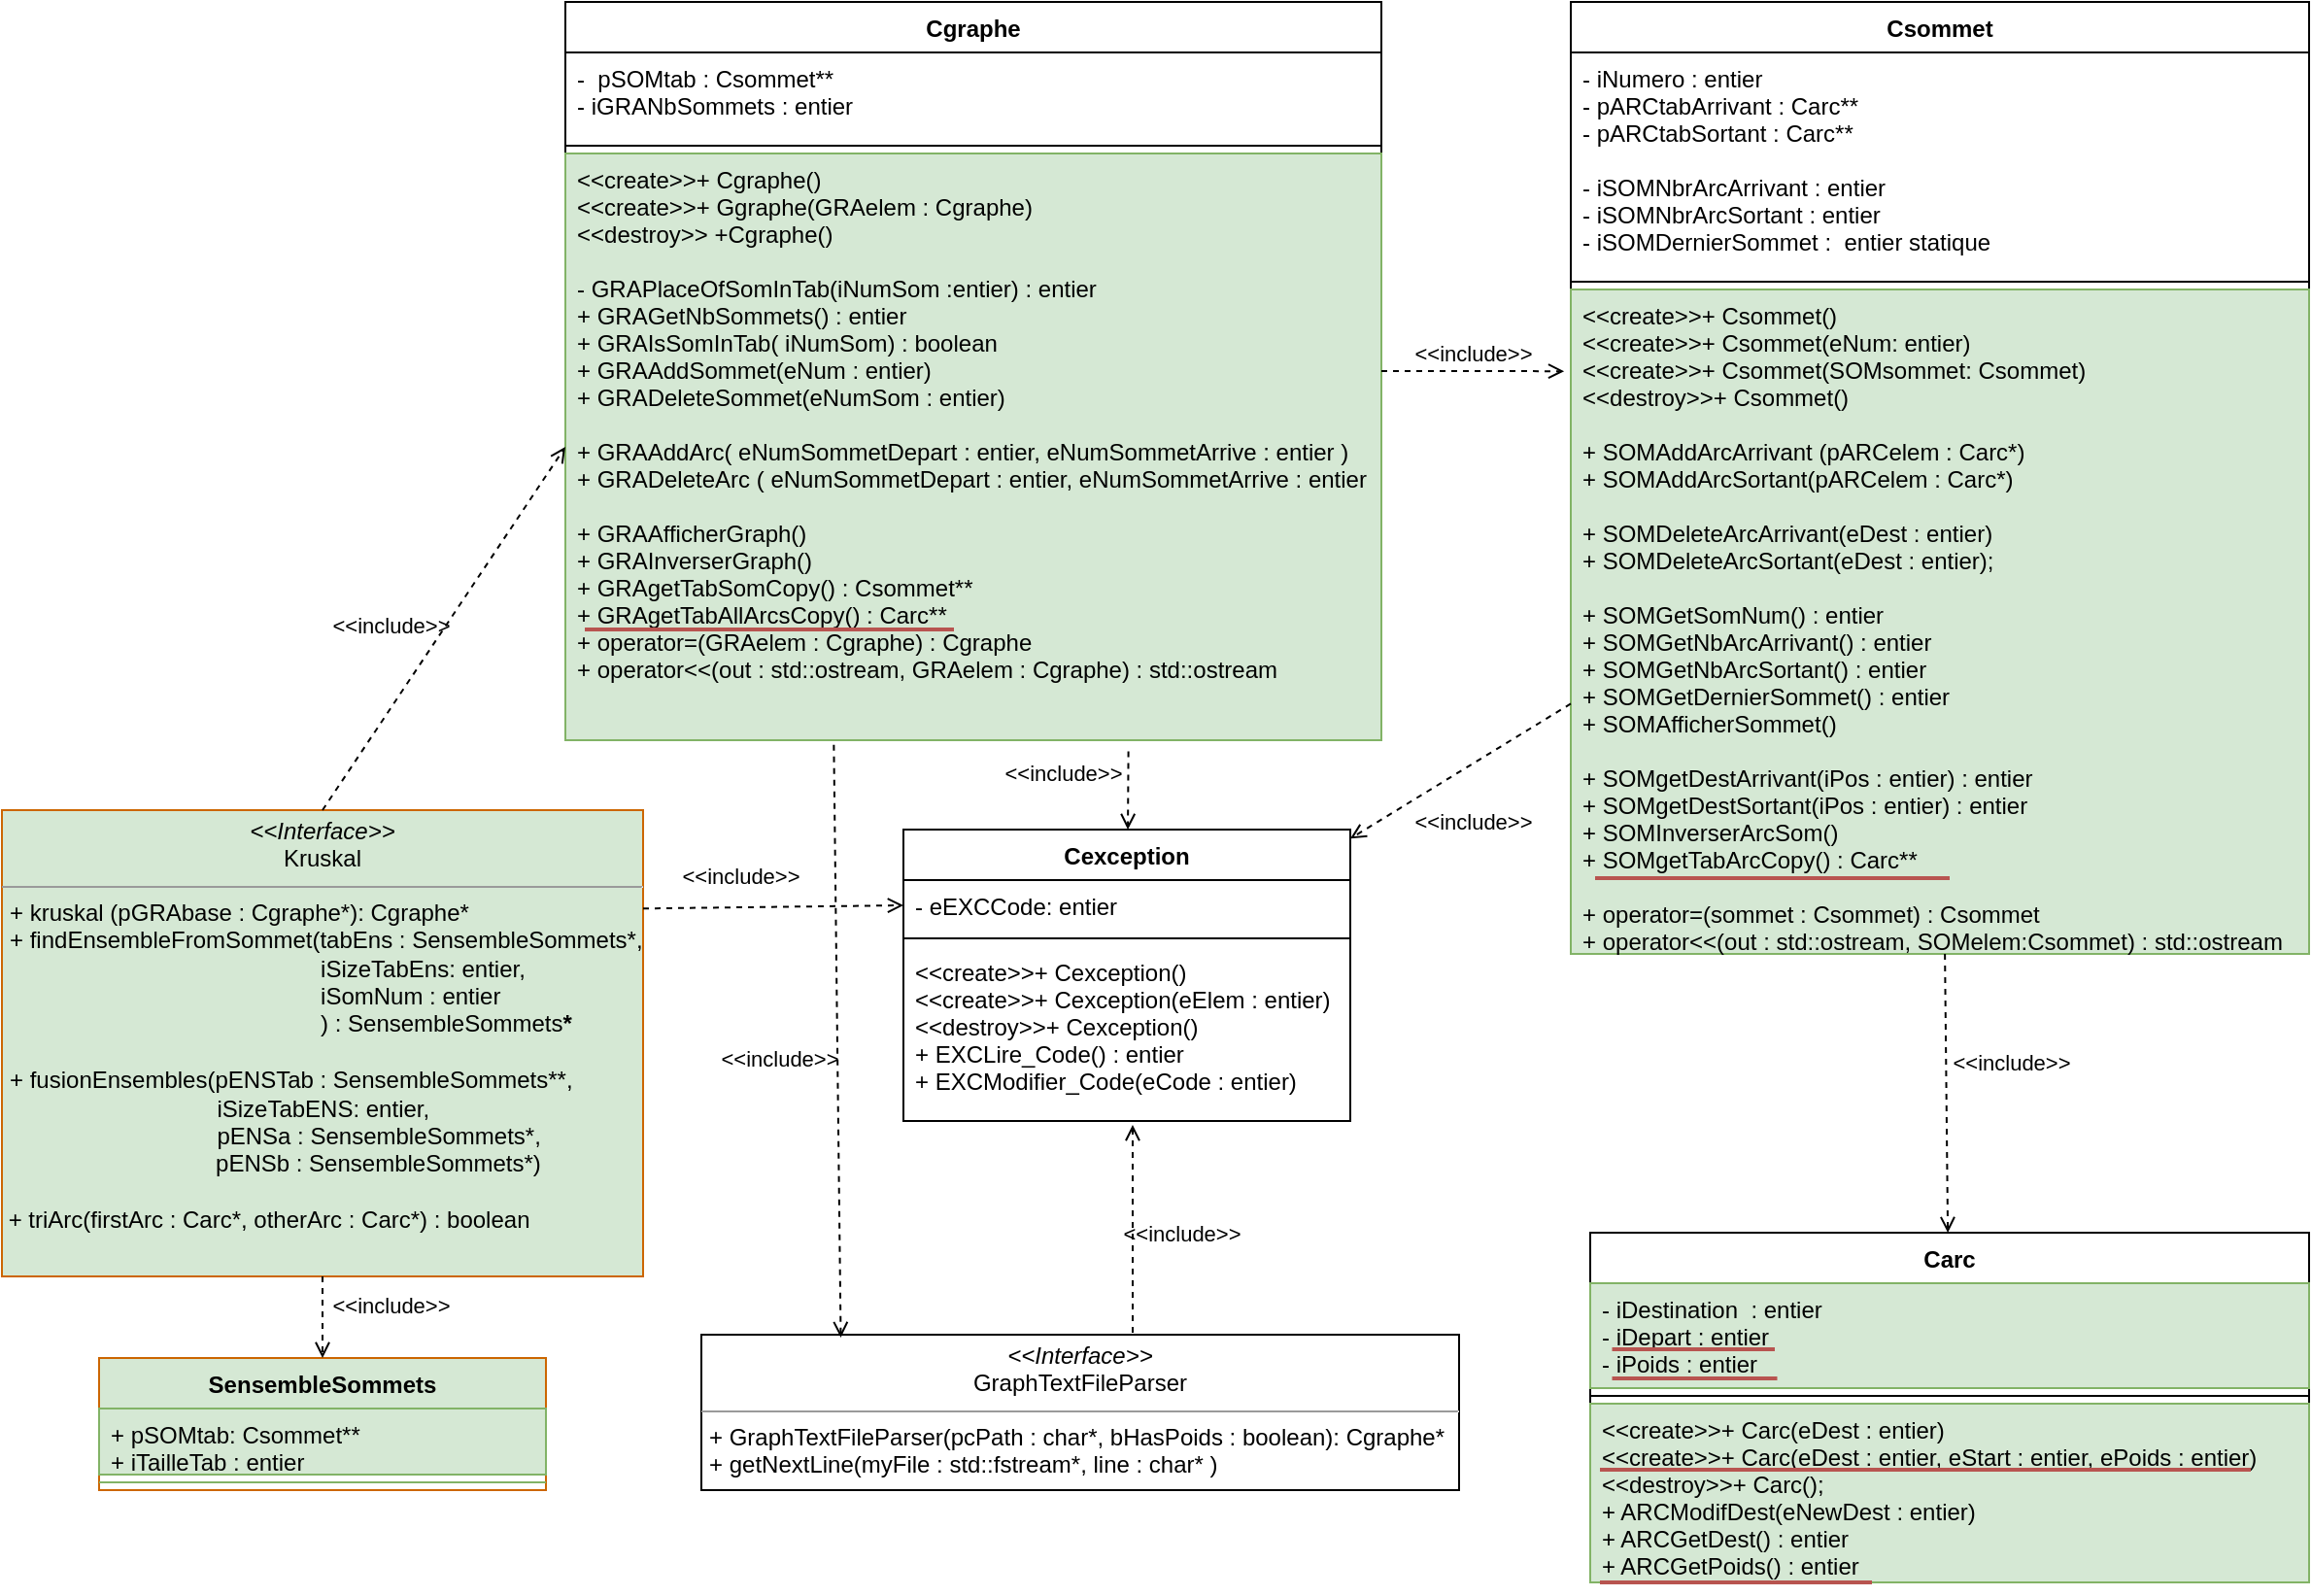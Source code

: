 <mxfile version="14.7.2" type="github">
  <diagram id="o4O8a7EBtK5oRw8HxuOW" name="Page-1">
    <mxGraphModel dx="1185" dy="635" grid="1" gridSize="10" guides="1" tooltips="1" connect="1" arrows="1" fold="1" page="1" pageScale="1" pageWidth="827" pageHeight="1169" math="0" shadow="0">
      <root>
        <mxCell id="0" />
        <mxCell id="1" parent="0" />
        <mxCell id="bLQx4u1SUMKuMdxCQeeX-1" value="Cgraphe" style="swimlane;fontStyle=1;align=center;verticalAlign=top;childLayout=stackLayout;horizontal=1;startSize=26;horizontalStack=0;resizeParent=1;resizeParentMax=0;resizeLast=0;collapsible=1;marginBottom=0;" parent="1" vertex="1">
          <mxGeometry x="320" y="30" width="420" height="380" as="geometry" />
        </mxCell>
        <mxCell id="bLQx4u1SUMKuMdxCQeeX-2" value="-  pSOMtab : Csommet**&#xa;- iGRANbSommets : entier" style="text;strokeColor=none;fillColor=none;align=left;verticalAlign=top;spacingLeft=4;spacingRight=4;overflow=hidden;rotatable=0;points=[[0,0.5],[1,0.5]];portConstraint=eastwest;" parent="bLQx4u1SUMKuMdxCQeeX-1" vertex="1">
          <mxGeometry y="26" width="420" height="44" as="geometry" />
        </mxCell>
        <mxCell id="bLQx4u1SUMKuMdxCQeeX-3" value="" style="line;strokeWidth=1;fillColor=none;align=left;verticalAlign=middle;spacingTop=-1;spacingLeft=3;spacingRight=3;rotatable=0;labelPosition=right;points=[];portConstraint=eastwest;" parent="bLQx4u1SUMKuMdxCQeeX-1" vertex="1">
          <mxGeometry y="70" width="420" height="8" as="geometry" />
        </mxCell>
        <mxCell id="bLQx4u1SUMKuMdxCQeeX-4" value="&lt;&lt;create&gt;&gt;+ Cgraphe()&#xa;&lt;&lt;create&gt;&gt;+ Ggraphe(GRAelem : Cgraphe)&#xa;&lt;&lt;destroy&gt;&gt; +Cgraphe()&#xa;&#xa;- GRAPlaceOfSomInTab(iNumSom :entier) : entier&#xa;+ GRAGetNbSommets() : entier&#xa;+ GRAIsSomInTab( iNumSom) : boolean&#xa;+ GRAAddSommet(eNum : entier)&#xa;+ GRADeleteSommet(eNumSom : entier)&#xa;&#xa;+ GRAAddArc( eNumSommetDepart : entier, eNumSommetArrive : entier )&#xa;+ GRADeleteArc ( eNumSommetDepart : entier, eNumSommetArrive : entier )&#xa;&#xa;+ GRAAfficherGraph()&#xa;+ GRAInverserGraph()&#xa;+ GRAgetTabSomCopy() : Csommet**&#xa;+ GRAgetTabAllArcsCopy() : Carc**&#xa;+ operator=(GRAelem : Cgraphe) : Cgraphe&#xa;+ operator&lt;&lt;(out : std::ostream, GRAelem : Cgraphe) : std::ostream" style="text;strokeColor=#82b366;fillColor=#d5e8d4;align=left;verticalAlign=top;spacingLeft=4;spacingRight=4;overflow=hidden;rotatable=0;points=[[0,0.5],[1,0.5]];portConstraint=eastwest;" parent="bLQx4u1SUMKuMdxCQeeX-1" vertex="1">
          <mxGeometry y="78" width="420" height="302" as="geometry" />
        </mxCell>
        <mxCell id="zVvoivQQcT_Ts4mum_z7-1" value="Csommet" style="swimlane;fontStyle=1;align=center;verticalAlign=top;childLayout=stackLayout;horizontal=1;startSize=26;horizontalStack=0;resizeParent=1;resizeParentMax=0;resizeLast=0;collapsible=1;marginBottom=0;" parent="1" vertex="1">
          <mxGeometry x="837.5" y="30" width="380" height="490" as="geometry" />
        </mxCell>
        <mxCell id="zVvoivQQcT_Ts4mum_z7-2" value="- iNumero : entier&#xa;- pARCtabArrivant : Carc**&#xa;- pARCtabSortant : Carc**&#xa;&#xa;- iSOMNbrArcArrivant : entier&#xa;- iSOMNbrArcSortant : entier&#xa;- iSOMDernierSommet :  entier statique" style="text;strokeColor=none;fillColor=none;align=left;verticalAlign=top;spacingLeft=4;spacingRight=4;overflow=hidden;rotatable=0;points=[[0,0.5],[1,0.5]];portConstraint=eastwest;" parent="zVvoivQQcT_Ts4mum_z7-1" vertex="1">
          <mxGeometry y="26" width="380" height="114" as="geometry" />
        </mxCell>
        <mxCell id="zVvoivQQcT_Ts4mum_z7-3" value="" style="line;strokeWidth=1;fillColor=none;align=left;verticalAlign=middle;spacingTop=-1;spacingLeft=3;spacingRight=3;rotatable=0;labelPosition=right;points=[];portConstraint=eastwest;" parent="zVvoivQQcT_Ts4mum_z7-1" vertex="1">
          <mxGeometry y="140" width="380" height="8" as="geometry" />
        </mxCell>
        <mxCell id="zVvoivQQcT_Ts4mum_z7-4" value="&lt;&lt;create&gt;&gt;+ Csommet()&#xa;&lt;&lt;create&gt;&gt;+ Csommet(eNum: entier)&#xa;&lt;&lt;create&gt;&gt;+ Csommet(SOMsommet: Csommet)&#xa;&lt;&lt;destroy&gt;&gt;+ Csommet()&#xa;&#xa;+ SOMAddArcArrivant (pARCelem : Carc*)&#xa;+ SOMAddArcSortant(pARCelem : Carc*)&#xa;&#xa;+ SOMDeleteArcArrivant(eDest : entier)&#xa;+ SOMDeleteArcSortant(eDest : entier);&#xa;&#xa;+ SOMGetSomNum() : entier&#xa;+ SOMGetNbArcArrivant() : entier&#xa;+ SOMGetNbArcSortant() : entier&#xa;+ SOMGetDernierSommet() : entier&#xa;+ SOMAfficherSommet()&#xa;&#xa;+ SOMgetDestArrivant(iPos : entier) : entier&#xa;+ SOMgetDestSortant(iPos : entier) : entier&#xa;+ SOMInverserArcSom()&#xa;+ SOMgetTabArcCopy() : Carc**&#xa;&#xa;+ operator=(sommet : Csommet) : Csommet&#xa;+ operator&lt;&lt;(out : std::ostream, SOMelem:Csommet) : std::ostream" style="text;strokeColor=#82b366;fillColor=#d5e8d4;align=left;verticalAlign=top;spacingLeft=4;spacingRight=4;overflow=hidden;rotatable=0;points=[[0,0.5],[1,0.5]];portConstraint=eastwest;" parent="zVvoivQQcT_Ts4mum_z7-1" vertex="1">
          <mxGeometry y="148" width="380" height="342" as="geometry" />
        </mxCell>
        <mxCell id="zVvoivQQcT_Ts4mum_z7-5" value="Carc" style="swimlane;fontStyle=1;align=center;verticalAlign=top;childLayout=stackLayout;horizontal=1;startSize=26;horizontalStack=0;resizeParent=1;resizeParentMax=0;resizeLast=0;collapsible=1;marginBottom=0;" parent="1" vertex="1">
          <mxGeometry x="847.5" y="663.5" width="370" height="180" as="geometry" />
        </mxCell>
        <mxCell id="zVvoivQQcT_Ts4mum_z7-6" value="- iDestination  : entier&#xa;- iDepart : entier&#xa;- iPoids : entier" style="text;strokeColor=#82b366;fillColor=#d5e8d4;align=left;verticalAlign=top;spacingLeft=4;spacingRight=4;overflow=hidden;rotatable=0;points=[[0,0.5],[1,0.5]];portConstraint=eastwest;" parent="zVvoivQQcT_Ts4mum_z7-5" vertex="1">
          <mxGeometry y="26" width="370" height="54" as="geometry" />
        </mxCell>
        <mxCell id="zVvoivQQcT_Ts4mum_z7-7" value="" style="line;strokeWidth=1;fillColor=none;align=left;verticalAlign=middle;spacingTop=-1;spacingLeft=3;spacingRight=3;rotatable=0;labelPosition=right;points=[];portConstraint=eastwest;" parent="zVvoivQQcT_Ts4mum_z7-5" vertex="1">
          <mxGeometry y="80" width="370" height="8" as="geometry" />
        </mxCell>
        <mxCell id="zVvoivQQcT_Ts4mum_z7-8" value="&lt;&lt;create&gt;&gt;+ Carc(eDest : entier)&#xa;&lt;&lt;create&gt;&gt;+ Carc(eDest : entier, eStart : entier, ePoids : entier)&#xa;&lt;&lt;destroy&gt;&gt;+ Carc();&#xa;+ ARCModifDest(eNewDest : entier)&#xa;+ ARCGetDest() : entier&#xa;+ ARCGetPoids() : entier" style="text;strokeColor=#82b366;fillColor=#d5e8d4;align=left;verticalAlign=top;spacingLeft=4;spacingRight=4;overflow=hidden;rotatable=0;points=[[0,0.5],[1,0.5]];portConstraint=eastwest;" parent="zVvoivQQcT_Ts4mum_z7-5" vertex="1">
          <mxGeometry y="88" width="370" height="92" as="geometry" />
        </mxCell>
        <mxCell id="zVvoivQQcT_Ts4mum_z7-9" value="Cexception" style="swimlane;fontStyle=1;align=center;verticalAlign=top;childLayout=stackLayout;horizontal=1;startSize=26;horizontalStack=0;resizeParent=1;resizeParentMax=0;resizeLast=0;collapsible=1;marginBottom=0;" parent="1" vertex="1">
          <mxGeometry x="494" y="456" width="230" height="150" as="geometry" />
        </mxCell>
        <mxCell id="zVvoivQQcT_Ts4mum_z7-10" value="- eEXCCode: entier" style="text;strokeColor=none;fillColor=none;align=left;verticalAlign=top;spacingLeft=4;spacingRight=4;overflow=hidden;rotatable=0;points=[[0,0.5],[1,0.5]];portConstraint=eastwest;" parent="zVvoivQQcT_Ts4mum_z7-9" vertex="1">
          <mxGeometry y="26" width="230" height="26" as="geometry" />
        </mxCell>
        <mxCell id="zVvoivQQcT_Ts4mum_z7-11" value="" style="line;strokeWidth=1;fillColor=none;align=left;verticalAlign=middle;spacingTop=-1;spacingLeft=3;spacingRight=3;rotatable=0;labelPosition=right;points=[];portConstraint=eastwest;" parent="zVvoivQQcT_Ts4mum_z7-9" vertex="1">
          <mxGeometry y="52" width="230" height="8" as="geometry" />
        </mxCell>
        <mxCell id="zVvoivQQcT_Ts4mum_z7-12" value="&lt;&lt;create&gt;&gt;+ Cexception()&#xa;&lt;&lt;create&gt;&gt;+ Cexception(eElem : entier)&#xa;&lt;&lt;destroy&gt;&gt;+ Cexception()&#xa;+ EXCLire_Code() : entier&#xa;+ EXCModifier_Code(eCode : entier)" style="text;strokeColor=none;fillColor=none;align=left;verticalAlign=top;spacingLeft=4;spacingRight=4;overflow=hidden;rotatable=0;points=[[0,0.5],[1,0.5]];portConstraint=eastwest;" parent="zVvoivQQcT_Ts4mum_z7-9" vertex="1">
          <mxGeometry y="60" width="230" height="90" as="geometry" />
        </mxCell>
        <mxCell id="oKEsJH-ae9x5906RW8em-7" value="&amp;lt;&amp;lt;include&amp;gt;&amp;gt;" style="html=1;verticalAlign=bottom;labelBackgroundColor=none;endArrow=open;endFill=0;dashed=1;" parent="1" source="zVvoivQQcT_Ts4mum_z7-1" target="zVvoivQQcT_Ts4mum_z7-9" edge="1">
          <mxGeometry x="0.185" y="33" width="160" relative="1" as="geometry">
            <mxPoint x="810" y="436" as="sourcePoint" />
            <mxPoint x="770" y="546" as="targetPoint" />
            <mxPoint as="offset" />
          </mxGeometry>
        </mxCell>
        <mxCell id="oKEsJH-ae9x5906RW8em-8" value="&amp;lt;&amp;lt;include&amp;gt;&amp;gt;" style="html=1;verticalAlign=bottom;labelBackgroundColor=none;endArrow=open;endFill=0;dashed=1;exitX=0.69;exitY=1.019;exitDx=0;exitDy=0;exitPerimeter=0;" parent="1" source="bLQx4u1SUMKuMdxCQeeX-4" target="zVvoivQQcT_Ts4mum_z7-9" edge="1">
          <mxGeometry x="0.017" y="-34" width="160" relative="1" as="geometry">
            <mxPoint x="410" y="276" as="sourcePoint" />
            <mxPoint x="780" y="556" as="targetPoint" />
            <mxPoint as="offset" />
          </mxGeometry>
        </mxCell>
        <mxCell id="oKEsJH-ae9x5906RW8em-10" value="&amp;lt;&amp;lt;include&amp;gt;&amp;gt;" style="html=1;verticalAlign=bottom;labelBackgroundColor=none;endArrow=open;endFill=0;dashed=1;entryX=-0.009;entryY=0.123;entryDx=0;entryDy=0;entryPerimeter=0;" parent="1" source="bLQx4u1SUMKuMdxCQeeX-1" target="zVvoivQQcT_Ts4mum_z7-4" edge="1">
          <mxGeometry width="160" relative="1" as="geometry">
            <mxPoint x="840" y="466" as="sourcePoint" />
            <mxPoint x="800" y="576" as="targetPoint" />
          </mxGeometry>
        </mxCell>
        <mxCell id="oKEsJH-ae9x5906RW8em-13" value="&amp;lt;&amp;lt;include&amp;gt;&amp;gt;" style="html=1;verticalAlign=bottom;labelBackgroundColor=none;endArrow=open;endFill=0;dashed=1;" parent="1" source="zVvoivQQcT_Ts4mum_z7-1" target="zVvoivQQcT_Ts4mum_z7-5" edge="1">
          <mxGeometry x="-0.096" y="33" width="160" relative="1" as="geometry">
            <mxPoint x="860" y="486" as="sourcePoint" />
            <mxPoint x="820" y="596" as="targetPoint" />
            <mxPoint as="offset" />
          </mxGeometry>
        </mxCell>
        <mxCell id="PUwavAEvDR2ULnOhyYn0-1" value="&lt;p style=&quot;margin: 0px ; margin-top: 4px ; text-align: center&quot;&gt;&lt;i&gt;&amp;lt;&amp;lt;Interface&amp;gt;&amp;gt;&lt;/i&gt;&lt;br&gt;&lt;span style=&quot;text-align: left&quot;&gt;GraphTextFileParser&lt;/span&gt;&lt;br&gt;&lt;/p&gt;&lt;hr size=&quot;1&quot;&gt;&lt;p style=&quot;margin: 0px ; margin-left: 4px&quot;&gt;+ GraphTextFileParser(pcPath : char*, bHasPoids : boolean): Cgraphe*&lt;br&gt;&lt;/p&gt;&lt;p style=&quot;margin: 0px ; margin-left: 4px&quot;&gt;+ getNextLine(myFile : std::fstream*, line : char* )&lt;/p&gt;" style="verticalAlign=top;align=left;overflow=fill;fontSize=12;fontFamily=Helvetica;html=1;" parent="1" vertex="1">
          <mxGeometry x="390" y="716" width="390" height="80" as="geometry" />
        </mxCell>
        <mxCell id="PUwavAEvDR2ULnOhyYn0-2" value="&amp;lt;&amp;lt;include&amp;gt;&amp;gt;" style="html=1;verticalAlign=bottom;labelBackgroundColor=none;endArrow=open;endFill=0;dashed=1;exitX=0.329;exitY=1.008;exitDx=0;exitDy=0;exitPerimeter=0;entryX=0.184;entryY=0.019;entryDx=0;entryDy=0;entryPerimeter=0;" parent="1" source="bLQx4u1SUMKuMdxCQeeX-4" target="PUwavAEvDR2ULnOhyYn0-1" edge="1">
          <mxGeometry x="0.118" y="-30" width="160" relative="1" as="geometry">
            <mxPoint x="540" y="240" as="sourcePoint" />
            <mxPoint x="457" y="715" as="targetPoint" />
            <mxPoint as="offset" />
          </mxGeometry>
        </mxCell>
        <mxCell id="PUwavAEvDR2ULnOhyYn0-3" value="&amp;lt;&amp;lt;include&amp;gt;&amp;gt;" style="html=1;verticalAlign=bottom;labelBackgroundColor=none;endArrow=open;endFill=0;dashed=1;entryX=0.513;entryY=1.022;entryDx=0;entryDy=0;entryPerimeter=0;" parent="1" target="zVvoivQQcT_Ts4mum_z7-12" edge="1">
          <mxGeometry x="-0.224" y="-25" width="160" relative="1" as="geometry">
            <mxPoint x="612" y="715" as="sourcePoint" />
            <mxPoint x="529" y="550" as="targetPoint" />
            <mxPoint as="offset" />
          </mxGeometry>
        </mxCell>
        <mxCell id="O4WV9W9IA6hF7apiDED8-5" value="&lt;p style=&quot;margin: 4px 0px 0px ; text-align: center&quot;&gt;&lt;i&gt;&amp;lt;&amp;lt;Interface&amp;gt;&amp;gt;&lt;/i&gt;&lt;br&gt;&lt;span style=&quot;text-align: left&quot;&gt;Kruskal&lt;/span&gt;&lt;br&gt;&lt;/p&gt;&lt;hr size=&quot;1&quot;&gt;&lt;p style=&quot;margin: 0px ; margin-left: 4px&quot;&gt;+ kruskal (pGRAbase : Cgraphe*): Cgraphe*&lt;br&gt;&lt;/p&gt;&lt;p style=&quot;margin: 0px ; margin-left: 4px&quot;&gt;+ findEnsembleFromSommet(tabEns : SensembleSommets*,&lt;/p&gt;&lt;p style=&quot;margin: 0px ; margin-left: 4px&quot;&gt;&amp;nbsp; &amp;nbsp; &amp;nbsp; &amp;nbsp; &amp;nbsp; &amp;nbsp; &amp;nbsp; &amp;nbsp; &amp;nbsp; &amp;nbsp; &amp;nbsp; &amp;nbsp; &amp;nbsp; &amp;nbsp; &amp;nbsp; &amp;nbsp; &amp;nbsp; &amp;nbsp; &amp;nbsp; &amp;nbsp; &amp;nbsp; &amp;nbsp; &amp;nbsp; &amp;nbsp; iSizeTabEns: entier,&amp;nbsp;&lt;/p&gt;&lt;p style=&quot;margin: 0px ; margin-left: 4px&quot;&gt;&amp;nbsp; &amp;nbsp; &amp;nbsp; &amp;nbsp; &amp;nbsp; &amp;nbsp; &amp;nbsp; &amp;nbsp; &amp;nbsp; &amp;nbsp; &amp;nbsp; &amp;nbsp; &amp;nbsp; &amp;nbsp; &amp;nbsp; &amp;nbsp; &amp;nbsp; &amp;nbsp; &amp;nbsp; &amp;nbsp; &amp;nbsp; &amp;nbsp; &amp;nbsp; &amp;nbsp; iSomNum : entier&amp;nbsp;&lt;/p&gt;&lt;p style=&quot;margin: 0px ; margin-left: 4px&quot;&gt;&amp;nbsp; &amp;nbsp; &amp;nbsp; &amp;nbsp; &amp;nbsp; &amp;nbsp; &amp;nbsp; &amp;nbsp; &amp;nbsp; &amp;nbsp; &amp;nbsp; &amp;nbsp; &amp;nbsp; &amp;nbsp; &amp;nbsp; &amp;nbsp; &amp;nbsp; &amp;nbsp; &amp;nbsp; &amp;nbsp; &amp;nbsp; &amp;nbsp; &amp;nbsp; &amp;nbsp; ) :&amp;nbsp;SensembleSommets&lt;b&gt;*&lt;/b&gt;&lt;/p&gt;&lt;p style=&quot;margin: 0px ; margin-left: 4px&quot;&gt;&lt;b&gt;&lt;br&gt;&lt;/b&gt;&lt;/p&gt;&lt;p style=&quot;margin: 0px ; margin-left: 4px&quot;&gt;+ fusionEnsembles(pENSTab : SensembleSommets**,&amp;nbsp;&lt;/p&gt;&lt;p style=&quot;margin: 0px ; margin-left: 4px&quot;&gt;&amp;nbsp; &amp;nbsp; &amp;nbsp; &amp;nbsp; &amp;nbsp; &amp;nbsp; &amp;nbsp; &amp;nbsp; &amp;nbsp; &amp;nbsp; &amp;nbsp; &amp;nbsp; &amp;nbsp; &amp;nbsp; &amp;nbsp; &amp;nbsp; iSizeTabENS: entier,&amp;nbsp;&lt;/p&gt;&lt;p style=&quot;margin: 0px ; margin-left: 4px&quot;&gt;&amp;nbsp; &amp;nbsp; &amp;nbsp; &amp;nbsp; &amp;nbsp; &amp;nbsp; &amp;nbsp; &amp;nbsp; &amp;nbsp; &amp;nbsp; &amp;nbsp; &amp;nbsp; &amp;nbsp; &amp;nbsp; &amp;nbsp; &amp;nbsp; pENSa : SensembleSommets*,&amp;nbsp;&lt;/p&gt;&amp;nbsp; &amp;nbsp; &amp;nbsp; &amp;nbsp; &amp;nbsp; &amp;nbsp; &amp;nbsp; &amp;nbsp; &amp;nbsp; &amp;nbsp; &amp;nbsp; &amp;nbsp; &amp;nbsp; &amp;nbsp; &amp;nbsp; &amp;nbsp; &amp;nbsp;pENSb : SensembleSommets*)&lt;br&gt;&lt;br&gt;&amp;nbsp;+ triArc(firstArc : Carc*, otherArc : Carc*) : boolean" style="verticalAlign=top;align=left;overflow=fill;fontSize=12;fontFamily=Helvetica;html=1;fillColor=#d5e8d4;strokeColor=#CC6600;" vertex="1" parent="1">
          <mxGeometry x="30" y="446" width="330" height="240" as="geometry" />
        </mxCell>
        <mxCell id="O4WV9W9IA6hF7apiDED8-6" value="" style="line;strokeWidth=2;html=1;fillColor=#f8cecc;strokeColor=#b85450;" vertex="1" parent="1">
          <mxGeometry x="850" y="476" width="182.5" height="10" as="geometry" />
        </mxCell>
        <mxCell id="O4WV9W9IA6hF7apiDED8-7" value="" style="line;strokeWidth=2;html=1;fillColor=#f8cecc;strokeColor=#b85450;" vertex="1" parent="1">
          <mxGeometry x="858.75" y="718.5" width="83.75" height="10" as="geometry" />
        </mxCell>
        <mxCell id="O4WV9W9IA6hF7apiDED8-9" value="" style="line;strokeWidth=2;html=1;fillColor=#f8cecc;strokeColor=#b85450;" vertex="1" parent="1">
          <mxGeometry x="858.75" y="733.5" width="85" height="10" as="geometry" />
        </mxCell>
        <mxCell id="O4WV9W9IA6hF7apiDED8-10" value="" style="line;strokeWidth=2;html=1;fillColor=#f8cecc;strokeColor=#b85450;" vertex="1" parent="1">
          <mxGeometry x="852.5" y="838.5" width="140" height="10" as="geometry" />
        </mxCell>
        <mxCell id="O4WV9W9IA6hF7apiDED8-11" value="" style="line;strokeWidth=2;html=1;fillColor=#f8cecc;strokeColor=#b85450;" vertex="1" parent="1">
          <mxGeometry x="852.5" y="780.5" width="335" height="10" as="geometry" />
        </mxCell>
        <mxCell id="O4WV9W9IA6hF7apiDED8-12" value="" style="line;strokeWidth=2;html=1;fillColor=#f8cecc;strokeColor=#b85450;" vertex="1" parent="1">
          <mxGeometry x="330" y="348" width="190" height="10" as="geometry" />
        </mxCell>
        <mxCell id="O4WV9W9IA6hF7apiDED8-13" value="&amp;lt;&amp;lt;include&amp;gt;&amp;gt;" style="html=1;verticalAlign=bottom;labelBackgroundColor=none;endArrow=open;endFill=0;dashed=1;exitX=0.5;exitY=0;exitDx=0;exitDy=0;entryX=0;entryY=0.5;entryDx=0;entryDy=0;" edge="1" parent="1" source="O4WV9W9IA6hF7apiDED8-5" target="bLQx4u1SUMKuMdxCQeeX-4">
          <mxGeometry x="-0.191" y="19" width="160" relative="1" as="geometry">
            <mxPoint x="170.28" y="317.738" as="sourcePoint" />
            <mxPoint x="170.001" y="358" as="targetPoint" />
            <mxPoint as="offset" />
          </mxGeometry>
        </mxCell>
        <mxCell id="O4WV9W9IA6hF7apiDED8-14" value="&amp;lt;&amp;lt;include&amp;gt;&amp;gt;" style="html=1;verticalAlign=bottom;labelBackgroundColor=none;endArrow=open;endFill=0;dashed=1;exitX=1;exitY=0.211;exitDx=0;exitDy=0;entryX=0;entryY=0.5;entryDx=0;entryDy=0;exitPerimeter=0;" edge="1" parent="1" source="O4WV9W9IA6hF7apiDED8-5" target="zVvoivQQcT_Ts4mum_z7-10">
          <mxGeometry x="-0.245" y="7" width="160" relative="1" as="geometry">
            <mxPoint x="629.8" y="435.738" as="sourcePoint" />
            <mxPoint x="629.521" y="476" as="targetPoint" />
            <mxPoint as="offset" />
          </mxGeometry>
        </mxCell>
        <mxCell id="O4WV9W9IA6hF7apiDED8-15" value="SensembleSommets" style="swimlane;fontStyle=1;align=center;verticalAlign=top;childLayout=stackLayout;horizontal=1;startSize=26;horizontalStack=0;resizeParent=1;resizeParentMax=0;resizeLast=0;collapsible=1;marginBottom=0;fillColor=#d5e8d4;strokeColor=#CC6600;" vertex="1" parent="1">
          <mxGeometry x="80" y="728" width="230" height="68" as="geometry" />
        </mxCell>
        <mxCell id="O4WV9W9IA6hF7apiDED8-16" value="+ pSOMtab: Csommet**&#xa;+ iTailleTab : entier" style="text;strokeColor=#82b366;fillColor=#d5e8d4;align=left;verticalAlign=top;spacingLeft=4;spacingRight=4;overflow=hidden;rotatable=0;points=[[0,0.5],[1,0.5]];portConstraint=eastwest;" vertex="1" parent="O4WV9W9IA6hF7apiDED8-15">
          <mxGeometry y="26" width="230" height="34" as="geometry" />
        </mxCell>
        <mxCell id="O4WV9W9IA6hF7apiDED8-17" value="" style="line;strokeWidth=1;fillColor=#d5e8d4;align=left;verticalAlign=middle;spacingTop=-1;spacingLeft=3;spacingRight=3;rotatable=0;labelPosition=right;points=[];portConstraint=eastwest;strokeColor=#82b366;" vertex="1" parent="O4WV9W9IA6hF7apiDED8-15">
          <mxGeometry y="60" width="230" height="8" as="geometry" />
        </mxCell>
        <mxCell id="O4WV9W9IA6hF7apiDED8-19" value="&amp;lt;&amp;lt;include&amp;gt;&amp;gt;" style="html=1;verticalAlign=bottom;labelBackgroundColor=none;endArrow=open;endFill=0;dashed=1;exitX=0.5;exitY=1;exitDx=0;exitDy=0;entryX=0.5;entryY=0;entryDx=0;entryDy=0;" edge="1" parent="1" source="O4WV9W9IA6hF7apiDED8-5" target="O4WV9W9IA6hF7apiDED8-15">
          <mxGeometry x="0.143" y="35" width="160" relative="1" as="geometry">
            <mxPoint x="370" y="506.64" as="sourcePoint" />
            <mxPoint x="504" y="505.0" as="targetPoint" />
            <mxPoint as="offset" />
          </mxGeometry>
        </mxCell>
      </root>
    </mxGraphModel>
  </diagram>
</mxfile>
